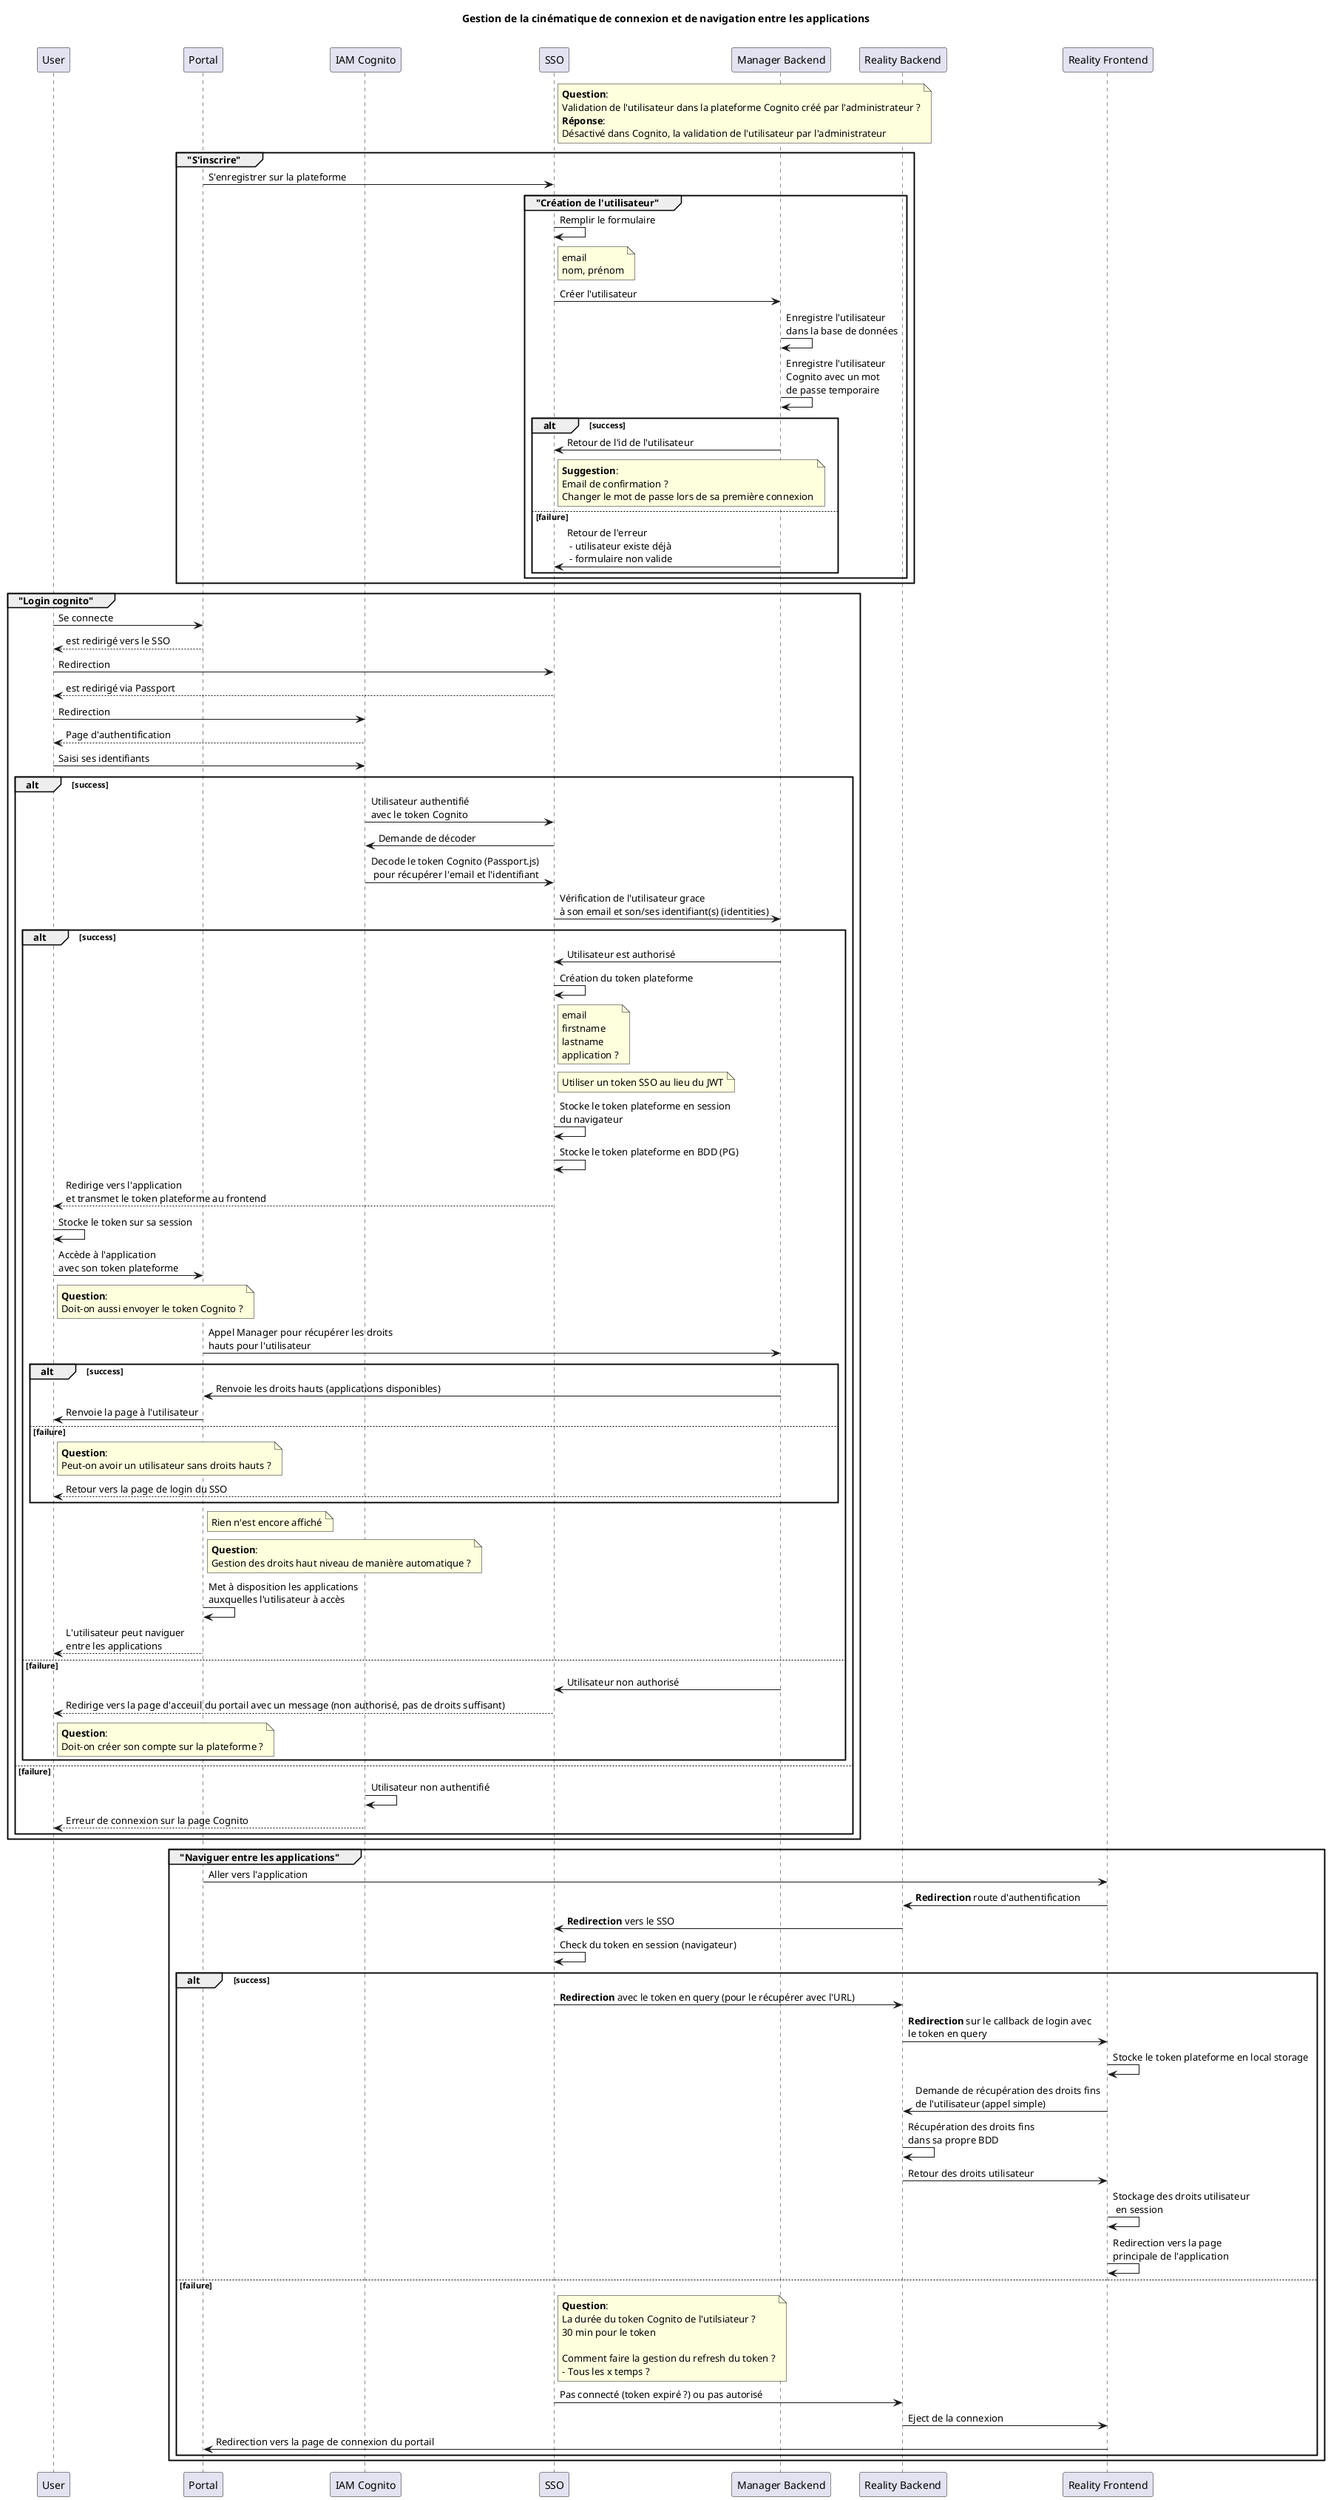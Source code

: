 @startuml seq_sso
title 
Gestion de la cinématique de connexion et de navigation entre les applications

end title

participant "User" as U
participant "Portal" as P
participant "IAM Cognito" as  IAM
participant "SSO" as SSO
participant "Manager Backend" as M
participant "Reality Backend" as RB
participant "Reality Frontend" as RF

note right SSO
  **Question**:
  Validation de l'utilisateur dans la plateforme Cognito créé par l'administrateur ?
  **Réponse**:
  Désactivé dans Cognito, la validation de l'utilisateur par l'administrateur
end note

group "S'inscrire"
  P -> SSO: S'enregistrer sur la plateforme
  group "Création de l'utilisateur"
    SSO -> SSO: Remplir le formulaire
    note right SSO
      email
      nom, prénom
    end note
    SSO -> M: Créer l'utilisateur
    M -> M: Enregistre l'utilisateur \ndans la base de données
    M -> M: Enregistre l'utilisateur \nCognito avec un mot \nde passe temporaire
    alt success
      M -> SSO: Retour de l'id de l'utilisateur
      note right SSO
        **Suggestion**:
        Email de confirmation ?
        Changer le mot de passe lors de sa première connexion
      end note
    else failure
      M -> SSO: Retour de l'erreur \n - utilisateur existe déjà \n - formulaire non valide
    end
  end
end

group "Login cognito"
  U -> P: Se connecte
  P --> U: est redirigé vers le SSO
  U -> SSO: Redirection
  SSO --> U: est redirigé via Passport
  U -> IAM: Redirection
  IAM --> U: Page d'authentification
  U -> IAM: Saisi ses identifiants
  alt success
    IAM -> SSO: Utilisateur authentifié \navec le token Cognito
    SSO -> IAM: Demande de décoder
    IAM -> SSO: Decode le token Cognito (Passport.js) \n pour récupérer l'email et l'identifiant
    SSO -> M: Vérification de l'utilisateur grace \nà son email et son/ses identifiant(s) (identities)
    alt success
      M -> SSO: Utilisateur est authorisé
    
      SSO -> SSO: Création du token plateforme
      note right SSO
        email
        firstname
        lastname
        application ?
      end note
      note right SSO
        Utiliser un token SSO au lieu du JWT
      end note
      SSO -> SSO: Stocke le token plateforme en session \ndu navigateur
      SSO -> SSO: Stocke le token plateforme en BDD (PG)

      SSO --> U: Redirige vers l'application \net transmet le token plateforme au frontend

      U -> U: Stocke le token sur sa session
      U -> P: Accède à l'application \navec son token plateforme
      note right U
        **Question**:
        Doit-on aussi envoyer le token Cognito ?
      end note
      P -> M: Appel Manager pour récupérer les droits \nhauts pour l'utilisateur

      alt success
        M -> P: Renvoie les droits hauts (applications disponibles)
        P -> U: Renvoie la page à l'utilisateur
      else failure
        note right U
          **Question**:
          Peut-on avoir un utilisateur sans droits hauts ?
        end note
        M --> U: Retour vers la page de login du SSO
      end

      note right P
        Rien n'est encore affiché
      end note

      note right P
        **Question**:
        Gestion des droits haut niveau de manière automatique ?
      end note

      P -> P: Met à disposition les applications \nauxquelles l'utilisateur à accès
      P --> U: L'utilisateur peut naviguer \nentre les applications
    else failure
      M -> SSO: Utilisateur non authorisé
      SSO --> U: Redirige vers la page d'acceuil du portail avec un message (non authorisé, pas de droits suffisant)
      note right U
        **Question**:
        Doit-on créer son compte sur la plateforme ?
      end note
    end
    
  else failure
    IAM -> IAM: Utilisateur non authentifié
    IAM --> U: Erreur de connexion sur la page Cognito
  end
  
end 

group "Naviguer entre les applications"
  P -> RF: Aller vers l'application
  RF -> RB: **Redirection** route d'authentification
  RB -> SSO: **Redirection** vers le SSO
  SSO -> SSO: Check du token en session (navigateur)

  alt success
    SSO -> RB: **Redirection** avec le token en query (pour le récupérer avec l'URL)
    RB -> RF: **Redirection** sur le callback de login avec \nle token en query
    RF -> RF: Stocke le token plateforme en local storage
    RF -> RB: Demande de récupération des droits fins \nde l'utilisateur (appel simple)
    RB -> RB: Récupération des droits fins \ndans sa propre BDD
    RB -> RF: Retour des droits utilisateur
    RF -> RF: Stockage des droits utilisateur \n en session
    RF -> RF: Redirection vers la page \nprincipale de l'application
  else failure
    note right SSO
      **Question**:
      La durée du token Cognito de l'utilsiateur ?
      30 min pour le token

      Comment faire la gestion du refresh du token ?
      - Tous les x temps ?
    end note
    SSO -> RB: Pas connecté (token expiré ?) ou pas autorisé
    RB -> RF: Eject de la connexion
    RF -> P: Redirection vers la page de connexion du portail
  end
end

@enduml
